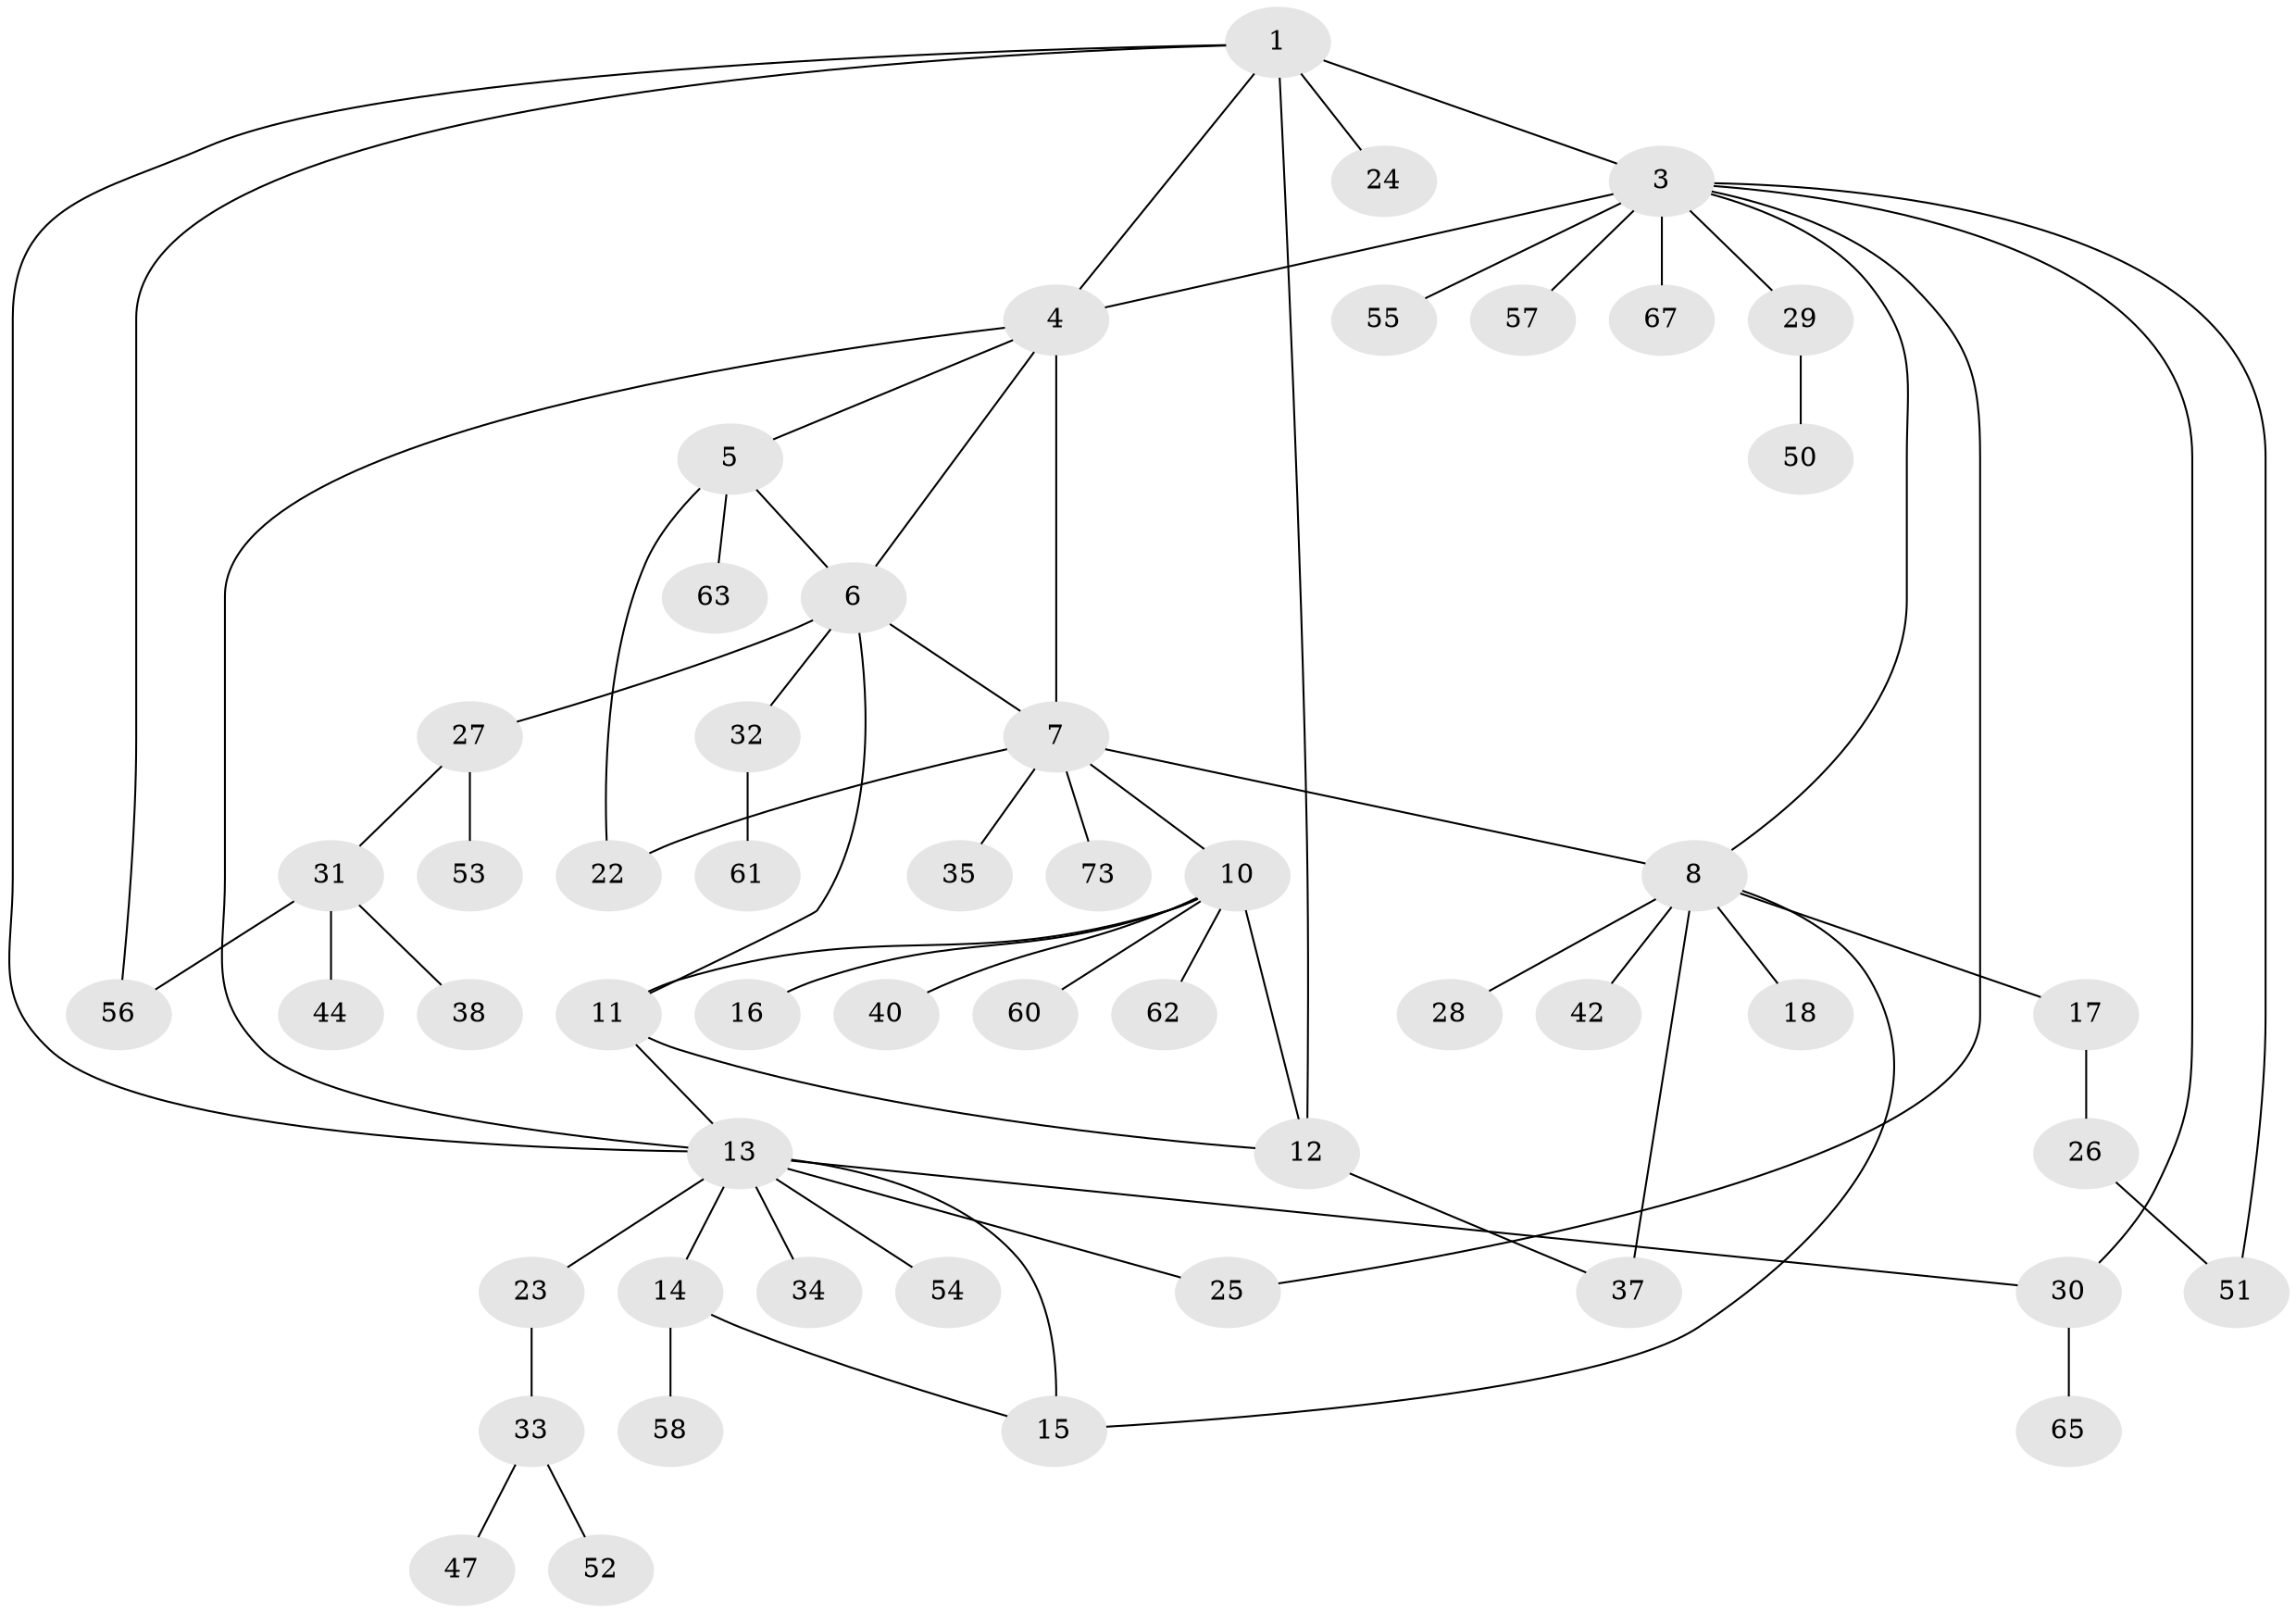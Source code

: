 // original degree distribution, {4: 0.0821917808219178, 5: 0.0684931506849315, 9: 0.0273972602739726, 7: 0.0136986301369863, 8: 0.0273972602739726, 3: 0.1095890410958904, 11: 0.0136986301369863, 1: 0.5068493150684932, 2: 0.1506849315068493}
// Generated by graph-tools (version 1.1) at 2025/42/03/06/25 10:42:08]
// undirected, 52 vertices, 68 edges
graph export_dot {
graph [start="1"]
  node [color=gray90,style=filled];
  1 [super="+2"];
  3 [super="+21"];
  4;
  5 [super="+71"];
  6 [super="+20"];
  7 [super="+49"];
  8 [super="+9"];
  10 [super="+66"];
  11;
  12 [super="+64"];
  13 [super="+70"];
  14 [super="+19"];
  15;
  16;
  17;
  18;
  22;
  23 [super="+68"];
  24;
  25 [super="+48"];
  26 [super="+45"];
  27 [super="+43"];
  28;
  29 [super="+46"];
  30 [super="+72"];
  31 [super="+41"];
  32 [super="+36"];
  33 [super="+59"];
  34 [super="+39"];
  35;
  37;
  38;
  40;
  42;
  44;
  47;
  50;
  51 [super="+69"];
  52;
  53;
  54;
  55;
  56;
  57;
  58;
  60;
  61;
  62;
  63;
  65;
  67;
  73;
  1 -- 3 [weight=2];
  1 -- 4;
  1 -- 12;
  1 -- 24;
  1 -- 56;
  1 -- 13;
  3 -- 8;
  3 -- 29;
  3 -- 30;
  3 -- 55;
  3 -- 57;
  3 -- 67;
  3 -- 25;
  3 -- 4;
  3 -- 51;
  4 -- 5;
  4 -- 6;
  4 -- 7 [weight=2];
  4 -- 13;
  5 -- 6;
  5 -- 22;
  5 -- 63;
  6 -- 11;
  6 -- 27;
  6 -- 32;
  6 -- 7;
  7 -- 8 [weight=2];
  7 -- 10;
  7 -- 22;
  7 -- 35;
  7 -- 73;
  8 -- 15;
  8 -- 18;
  8 -- 28;
  8 -- 37;
  8 -- 42;
  8 -- 17;
  10 -- 11;
  10 -- 12;
  10 -- 16;
  10 -- 40;
  10 -- 60;
  10 -- 62;
  11 -- 12;
  11 -- 13;
  12 -- 37;
  13 -- 14;
  13 -- 15;
  13 -- 23;
  13 -- 25;
  13 -- 30;
  13 -- 34;
  13 -- 54;
  14 -- 15;
  14 -- 58;
  17 -- 26;
  23 -- 33;
  26 -- 51;
  27 -- 31;
  27 -- 53;
  29 -- 50;
  30 -- 65;
  31 -- 38;
  31 -- 44;
  31 -- 56;
  32 -- 61;
  33 -- 47;
  33 -- 52;
}
